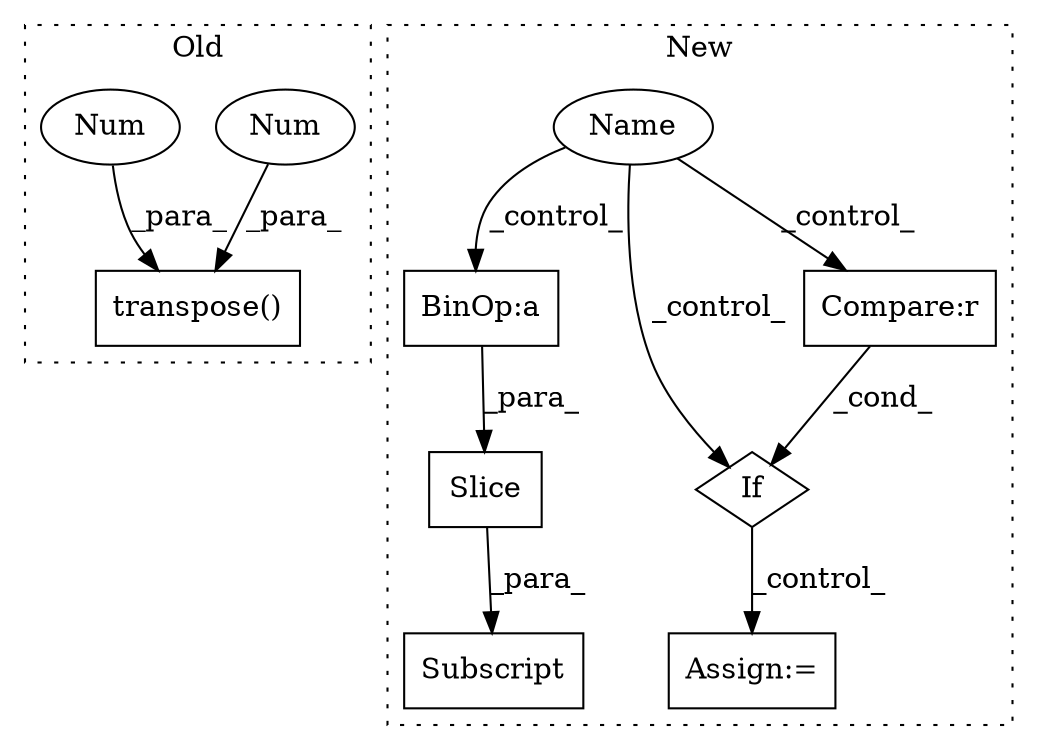 digraph G {
subgraph cluster0 {
1 [label="transpose()" a="75" s="1251,1275" l="14,1" shape="box"];
3 [label="Num" a="76" s="1274" l="1" shape="ellipse"];
4 [label="Num" a="76" s="1268" l="1" shape="ellipse"];
label = "Old";
style="dotted";
}
subgraph cluster1 {
2 [label="Slice" a="80" s="1060" l="6" shape="box"];
5 [label="BinOp:a" a="82" s="1061" l="3" shape="box"];
6 [label="Name" a="87" s="970" l="3" shape="ellipse"];
7 [label="Assign:=" a="68" s="1144" l="3" shape="box"];
8 [label="If" a="96" s="1119" l="3" shape="diamond"];
9 [label="Subscript" a="63" s="1046,0" l="21,0" shape="box"];
10 [label="Compare:r" a="40" s="1122" l="5" shape="box"];
label = "New";
style="dotted";
}
2 -> 9 [label="_para_"];
3 -> 1 [label="_para_"];
4 -> 1 [label="_para_"];
5 -> 2 [label="_para_"];
6 -> 8 [label="_control_"];
6 -> 10 [label="_control_"];
6 -> 5 [label="_control_"];
8 -> 7 [label="_control_"];
10 -> 8 [label="_cond_"];
}